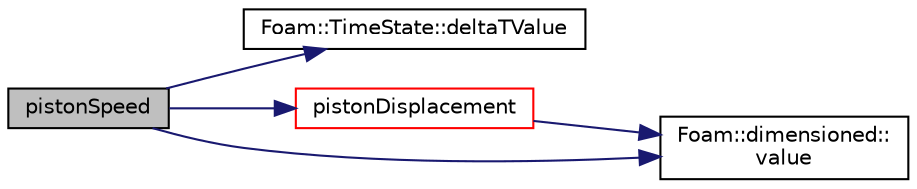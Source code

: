 digraph "pistonSpeed"
{
  bgcolor="transparent";
  edge [fontname="Helvetica",fontsize="10",labelfontname="Helvetica",labelfontsize="10"];
  node [fontname="Helvetica",fontsize="10",shape=record];
  rankdir="LR";
  Node433 [label="pistonSpeed",height=0.2,width=0.4,color="black", fillcolor="grey75", style="filled", fontcolor="black"];
  Node433 -> Node434 [color="midnightblue",fontsize="10",style="solid",fontname="Helvetica"];
  Node434 [label="Foam::TimeState::deltaTValue",height=0.2,width=0.4,color="black",URL="$a27469.html#a7b713a001e890d3c08ba20b49294c99b",tooltip="Return time step value. "];
  Node433 -> Node435 [color="midnightblue",fontsize="10",style="solid",fontname="Helvetica"];
  Node435 [label="pistonDisplacement",height=0.2,width=0.4,color="red",URL="$a22585.html#a933d46fba45ae6a4df56e3bce745de2a",tooltip="Return piston displacement for current time step. "];
  Node435 -> Node438 [color="midnightblue",fontsize="10",style="solid",fontname="Helvetica"];
  Node438 [label="Foam::dimensioned::\lvalue",height=0.2,width=0.4,color="black",URL="$a27473.html#a7948200a26c85fc3a83ffa510a91d668",tooltip="Return const reference to value. "];
  Node433 -> Node438 [color="midnightblue",fontsize="10",style="solid",fontname="Helvetica"];
}
